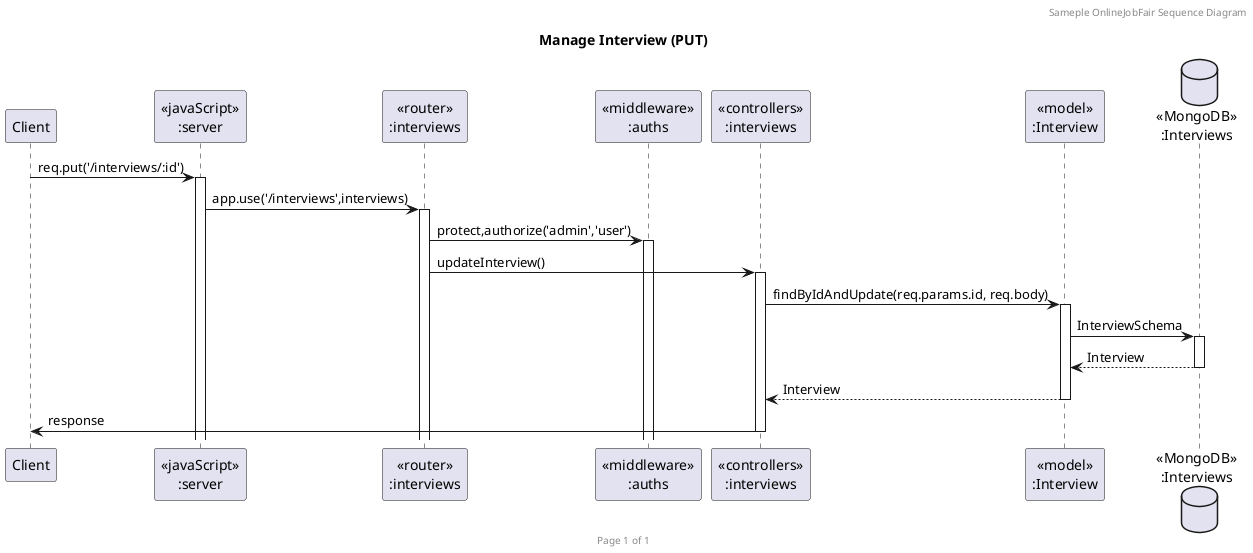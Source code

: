 @startuml Manage Interview (PUT)

header Sameple OnlineJobFair Sequence Diagram
footer Page %page% of %lastpage%
title "Manage Interview (PUT)"

participant "Client" as client
participant "<<javaScript>>\n:server" as server
participant "<<router>>\n:interviews" as routerHospitals
participant "<<middleware>>\n:auths" as auth
participant "<<controllers>>\n:interviews" as controllersHospitals
participant "<<model>>\n:Interview" as modelHospital
database "<<MongoDB>>\n:Interviews" as HospitalsDatabase

client->server ++:req.put('/interviews/:id')
server->routerHospitals ++:app.use('/interviews',interviews)
routerHospitals-> auth ++:protect,authorize('admin','user')
routerHospitals -> controllersHospitals ++:updateInterview()
controllersHospitals->modelHospital ++:findByIdAndUpdate(req.params.id, req.body)
modelHospital ->HospitalsDatabase ++: InterviewSchema
HospitalsDatabase --> modelHospital --: Interview
controllersHospitals <-- modelHospital --:Interview
controllersHospitals->client --:response

@enduml